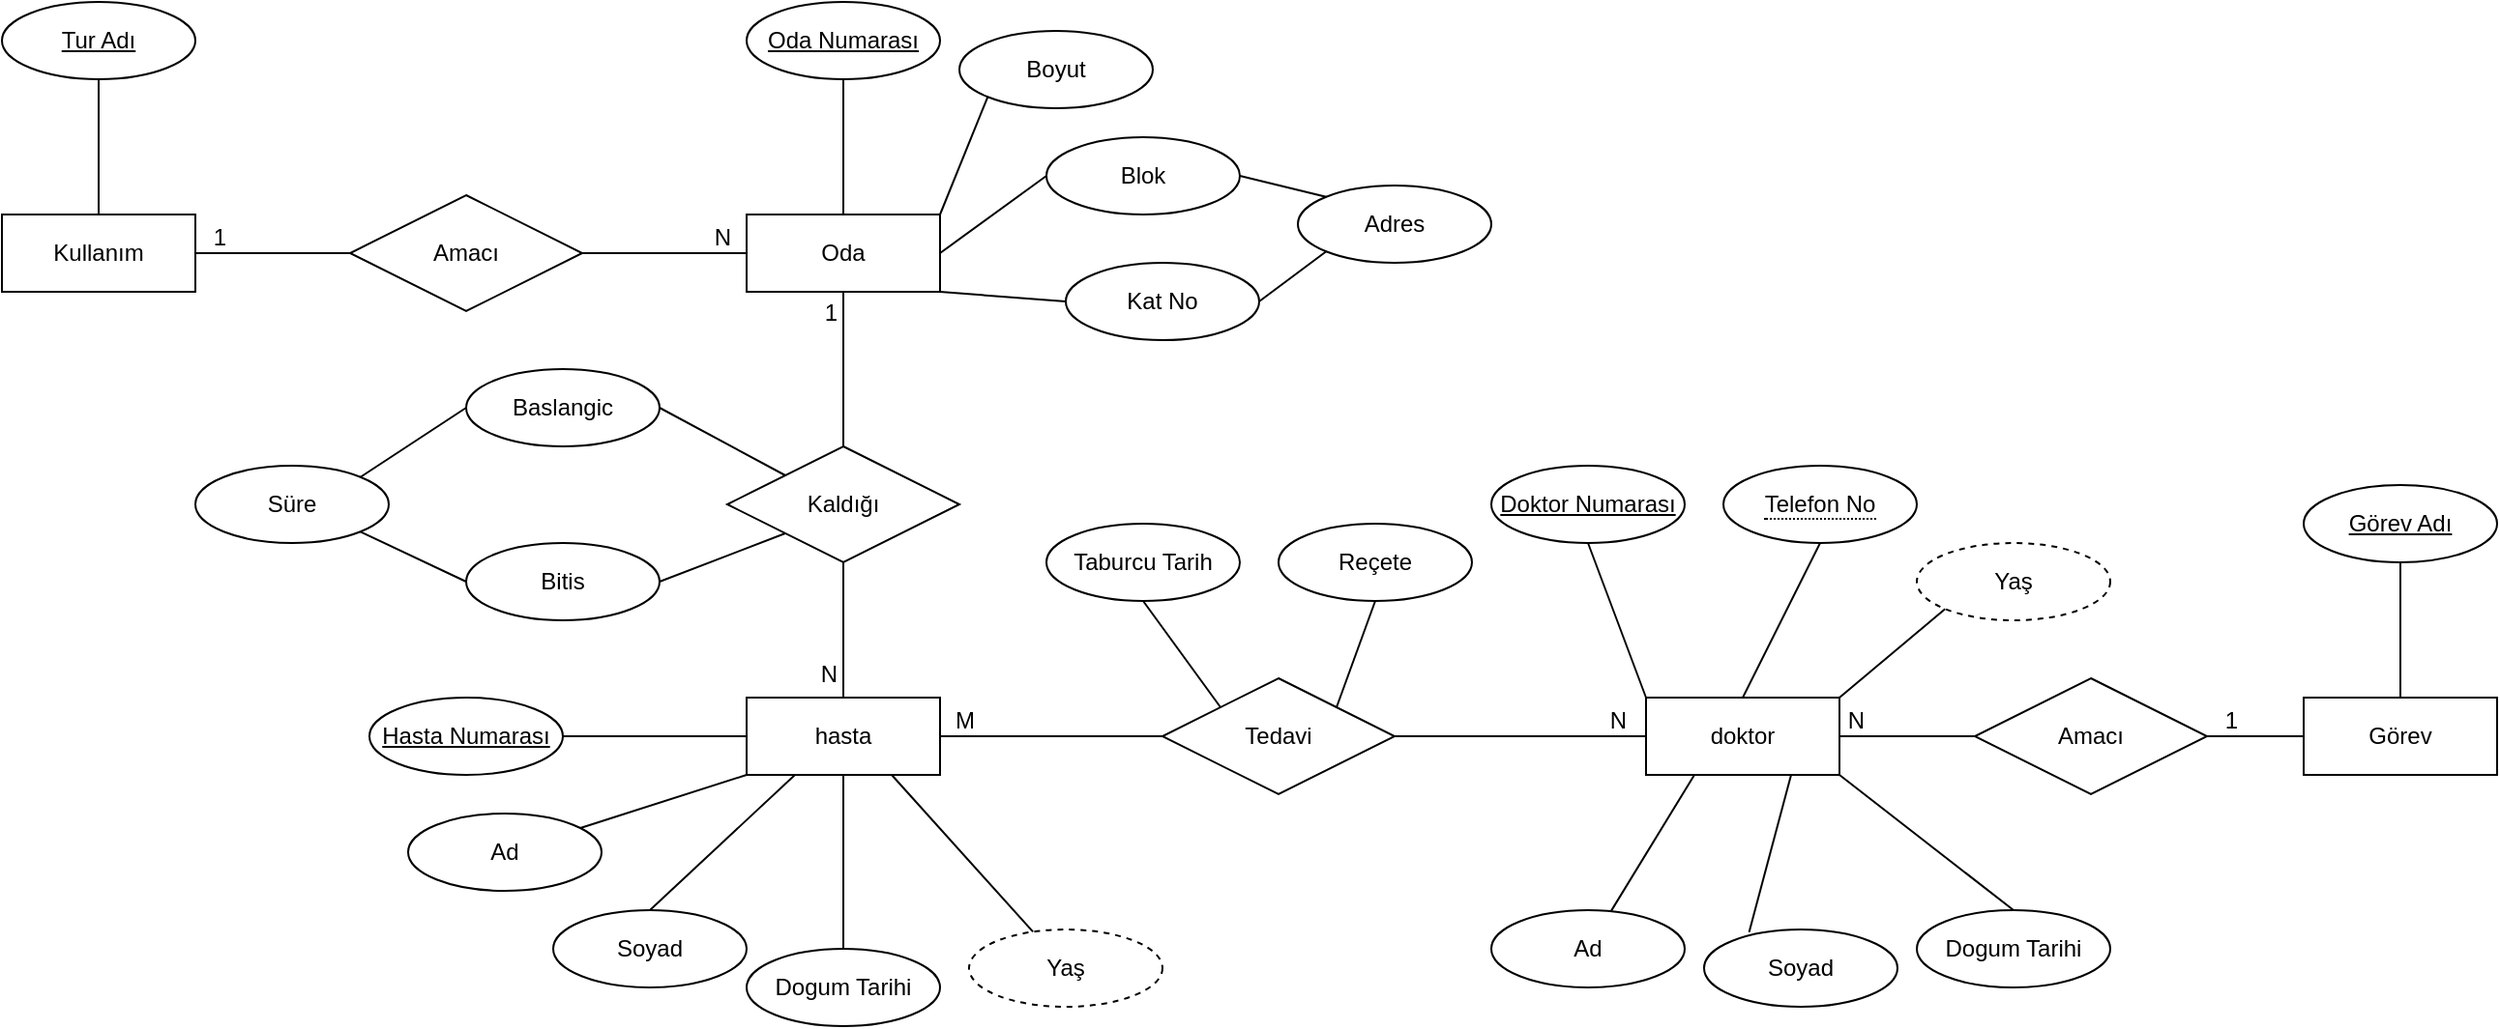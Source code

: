 <mxfile version="14.5.1" type="device"><diagram id="pQS-Xq0bsrQkHHNMc5gH" name="Page-1"><mxGraphModel dx="2310" dy="1373" grid="1" gridSize="10" guides="1" tooltips="1" connect="1" arrows="1" fold="1" page="1" pageScale="1" pageWidth="1600" pageHeight="900" math="0" shadow="0"><root><mxCell id="0"/><mxCell id="1" parent="0"/><mxCell id="WtwX19KK3lLBztfIleGK-1" value="Oda" style="whiteSpace=wrap;html=1;align=center;" vertex="1" parent="1"><mxGeometry x="540" y="295" width="100" height="40" as="geometry"/></mxCell><mxCell id="WtwX19KK3lLBztfIleGK-2" value="hasta" style="whiteSpace=wrap;html=1;align=center;" vertex="1" parent="1"><mxGeometry x="540" y="545" width="100" height="40" as="geometry"/></mxCell><mxCell id="WtwX19KK3lLBztfIleGK-5" value="doktor" style="whiteSpace=wrap;html=1;align=center;" vertex="1" parent="1"><mxGeometry x="1005" y="545" width="100" height="40" as="geometry"/></mxCell><mxCell id="WtwX19KK3lLBztfIleGK-6" value="Oda Numarası" style="ellipse;whiteSpace=wrap;html=1;align=center;fontStyle=4;" vertex="1" parent="1"><mxGeometry x="540" y="185" width="100" height="40" as="geometry"/></mxCell><mxCell id="WtwX19KK3lLBztfIleGK-7" value="" style="endArrow=none;html=1;rounded=0;exitX=0.5;exitY=1;exitDx=0;exitDy=0;entryX=0.5;entryY=0;entryDx=0;entryDy=0;" edge="1" parent="1" source="WtwX19KK3lLBztfIleGK-6" target="WtwX19KK3lLBztfIleGK-1"><mxGeometry relative="1" as="geometry"><mxPoint x="540" y="435" as="sourcePoint"/><mxPoint x="700" y="435" as="targetPoint"/></mxGeometry></mxCell><mxCell id="WtwX19KK3lLBztfIleGK-8" value="Hasta Numarası" style="ellipse;whiteSpace=wrap;html=1;align=center;fontStyle=4;" vertex="1" parent="1"><mxGeometry x="345" y="545" width="100" height="40" as="geometry"/></mxCell><mxCell id="WtwX19KK3lLBztfIleGK-9" value="" style="endArrow=none;html=1;rounded=0;exitX=1;exitY=0.5;exitDx=0;exitDy=0;entryX=0;entryY=0.5;entryDx=0;entryDy=0;" edge="1" parent="1" source="WtwX19KK3lLBztfIleGK-8" target="WtwX19KK3lLBztfIleGK-2"><mxGeometry relative="1" as="geometry"><mxPoint x="175" y="285.0" as="sourcePoint"/><mxPoint x="245" y="315.0" as="targetPoint"/></mxGeometry></mxCell><mxCell id="WtwX19KK3lLBztfIleGK-10" value="Doktor Numarası" style="ellipse;whiteSpace=wrap;html=1;align=center;fontStyle=4;" vertex="1" parent="1"><mxGeometry x="925" y="425" width="100" height="40" as="geometry"/></mxCell><mxCell id="WtwX19KK3lLBztfIleGK-11" value="" style="endArrow=none;html=1;rounded=0;exitX=0;exitY=0;exitDx=0;exitDy=0;entryX=0.5;entryY=1;entryDx=0;entryDy=0;" edge="1" parent="1" source="WtwX19KK3lLBztfIleGK-5" target="WtwX19KK3lLBztfIleGK-10"><mxGeometry relative="1" as="geometry"><mxPoint x="615" y="885" as="sourcePoint"/><mxPoint x="665" y="805" as="targetPoint"/></mxGeometry></mxCell><mxCell id="WtwX19KK3lLBztfIleGK-13" value="&lt;span style=&quot;border-bottom: 1px dotted&quot;&gt;Telefon No&lt;/span&gt;" style="ellipse;whiteSpace=wrap;html=1;align=center;" vertex="1" parent="1"><mxGeometry x="1045" y="425" width="100" height="40" as="geometry"/></mxCell><mxCell id="WtwX19KK3lLBztfIleGK-15" value="" style="endArrow=none;html=1;rounded=0;exitX=0.5;exitY=0;exitDx=0;exitDy=0;entryX=0.5;entryY=1;entryDx=0;entryDy=0;strokeColor=none;" edge="1" parent="1" source="WtwX19KK3lLBztfIleGK-5" target="WtwX19KK3lLBztfIleGK-13"><mxGeometry relative="1" as="geometry"><mxPoint x="1015" y="555.0" as="sourcePoint"/><mxPoint x="965" y="495.0" as="targetPoint"/></mxGeometry></mxCell><mxCell id="WtwX19KK3lLBztfIleGK-17" value="Ad" style="ellipse;whiteSpace=wrap;html=1;align=center;" vertex="1" parent="1"><mxGeometry x="365" y="605" width="100" height="40" as="geometry"/></mxCell><mxCell id="WtwX19KK3lLBztfIleGK-18" value="" style="endArrow=none;html=1;rounded=0;entryX=0;entryY=1;entryDx=0;entryDy=0;" edge="1" parent="1" source="WtwX19KK3lLBztfIleGK-17" target="WtwX19KK3lLBztfIleGK-2"><mxGeometry relative="1" as="geometry"><mxPoint x="475" y="645" as="sourcePoint"/><mxPoint x="555" y="595" as="targetPoint"/></mxGeometry></mxCell><mxCell id="WtwX19KK3lLBztfIleGK-19" value="Soyad" style="ellipse;whiteSpace=wrap;html=1;align=center;" vertex="1" parent="1"><mxGeometry x="440" y="655" width="100" height="40" as="geometry"/></mxCell><mxCell id="WtwX19KK3lLBztfIleGK-20" value="" style="endArrow=none;html=1;rounded=0;entryX=0.25;entryY=1;entryDx=0;entryDy=0;exitX=0.5;exitY=0;exitDx=0;exitDy=0;" edge="1" parent="1" source="WtwX19KK3lLBztfIleGK-19" target="WtwX19KK3lLBztfIleGK-2"><mxGeometry relative="1" as="geometry"><mxPoint x="575.909" y="685.003" as="sourcePoint"/><mxPoint x="595" y="595" as="targetPoint"/></mxGeometry></mxCell><mxCell id="WtwX19KK3lLBztfIleGK-21" value="Dogum Tarihi" style="ellipse;whiteSpace=wrap;html=1;align=center;" vertex="1" parent="1"><mxGeometry x="540" y="675" width="100" height="40" as="geometry"/></mxCell><mxCell id="WtwX19KK3lLBztfIleGK-22" value="" style="endArrow=none;html=1;rounded=0;entryX=0.5;entryY=1;entryDx=0;entryDy=0;exitX=0.5;exitY=0;exitDx=0;exitDy=0;" edge="1" parent="1" source="WtwX19KK3lLBztfIleGK-21" target="WtwX19KK3lLBztfIleGK-2"><mxGeometry relative="1" as="geometry"><mxPoint x="685.909" y="665.003" as="sourcePoint"/><mxPoint x="705" y="565" as="targetPoint"/></mxGeometry></mxCell><mxCell id="WtwX19KK3lLBztfIleGK-23" value="Yaş" style="ellipse;whiteSpace=wrap;html=1;align=center;dashed=1;" vertex="1" parent="1"><mxGeometry x="655" y="665" width="100" height="40" as="geometry"/></mxCell><mxCell id="WtwX19KK3lLBztfIleGK-24" value="" style="endArrow=none;html=1;rounded=0;entryX=0.75;entryY=1;entryDx=0;entryDy=0;" edge="1" parent="1" source="WtwX19KK3lLBztfIleGK-23" target="WtwX19KK3lLBztfIleGK-2"><mxGeometry relative="1" as="geometry"><mxPoint x="805" y="665" as="sourcePoint"/><mxPoint x="630" y="595" as="targetPoint"/></mxGeometry></mxCell><mxCell id="WtwX19KK3lLBztfIleGK-25" value="Ad" style="ellipse;whiteSpace=wrap;html=1;align=center;" vertex="1" parent="1"><mxGeometry x="925" y="655" width="100" height="40" as="geometry"/></mxCell><mxCell id="WtwX19KK3lLBztfIleGK-26" value="" style="endArrow=none;html=1;rounded=0;entryX=0.25;entryY=1;entryDx=0;entryDy=0;" edge="1" parent="1" source="WtwX19KK3lLBztfIleGK-25" target="WtwX19KK3lLBztfIleGK-5"><mxGeometry relative="1" as="geometry"><mxPoint x="925" y="655" as="sourcePoint"/><mxPoint x="1020" y="595" as="targetPoint"/></mxGeometry></mxCell><mxCell id="WtwX19KK3lLBztfIleGK-27" value="Soyad" style="ellipse;whiteSpace=wrap;html=1;align=center;" vertex="1" parent="1"><mxGeometry x="1035" y="665" width="100" height="40" as="geometry"/></mxCell><mxCell id="WtwX19KK3lLBztfIleGK-28" value="" style="endArrow=none;html=1;rounded=0;entryX=0.75;entryY=1;entryDx=0;entryDy=0;exitX=0.233;exitY=0.033;exitDx=0;exitDy=0;exitPerimeter=0;" edge="1" parent="1" source="WtwX19KK3lLBztfIleGK-27" target="WtwX19KK3lLBztfIleGK-5"><mxGeometry relative="1" as="geometry"><mxPoint x="1025.909" y="695.003" as="sourcePoint"/><mxPoint x="1045" y="595" as="targetPoint"/></mxGeometry></mxCell><mxCell id="WtwX19KK3lLBztfIleGK-29" value="Dogum Tarihi" style="ellipse;whiteSpace=wrap;html=1;align=center;" vertex="1" parent="1"><mxGeometry x="1145" y="655" width="100" height="40" as="geometry"/></mxCell><mxCell id="WtwX19KK3lLBztfIleGK-30" value="" style="endArrow=none;html=1;rounded=0;entryX=1;entryY=1;entryDx=0;entryDy=0;exitX=0.5;exitY=0;exitDx=0;exitDy=0;" edge="1" parent="1" source="WtwX19KK3lLBztfIleGK-29" target="WtwX19KK3lLBztfIleGK-5"><mxGeometry relative="1" as="geometry"><mxPoint x="1135.909" y="675.003" as="sourcePoint"/><mxPoint x="1070" y="595" as="targetPoint"/></mxGeometry></mxCell><mxCell id="WtwX19KK3lLBztfIleGK-31" value="Yaş" style="ellipse;whiteSpace=wrap;html=1;align=center;dashed=1;" vertex="1" parent="1"><mxGeometry x="1145" y="465" width="100" height="40" as="geometry"/></mxCell><mxCell id="WtwX19KK3lLBztfIleGK-32" value="" style="endArrow=none;html=1;rounded=0;entryX=1;entryY=0;entryDx=0;entryDy=0;exitX=0;exitY=1;exitDx=0;exitDy=0;" edge="1" parent="1" source="WtwX19KK3lLBztfIleGK-31" target="WtwX19KK3lLBztfIleGK-5"><mxGeometry relative="1" as="geometry"><mxPoint x="1255" y="675" as="sourcePoint"/><mxPoint x="1095" y="595" as="targetPoint"/></mxGeometry></mxCell><mxCell id="WtwX19KK3lLBztfIleGK-34" value="" style="endArrow=none;html=1;rounded=0;exitX=0.5;exitY=1;exitDx=0;exitDy=0;" edge="1" parent="1" source="WtwX19KK3lLBztfIleGK-13"><mxGeometry relative="1" as="geometry"><mxPoint x="1075" y="475" as="sourcePoint"/><mxPoint x="1055" y="545" as="targetPoint"/></mxGeometry></mxCell><mxCell id="WtwX19KK3lLBztfIleGK-35" value="Kullanım" style="whiteSpace=wrap;html=1;align=center;" vertex="1" parent="1"><mxGeometry x="155" y="295" width="100" height="40" as="geometry"/></mxCell><mxCell id="WtwX19KK3lLBztfIleGK-36" value="Amacı" style="shape=rhombus;perimeter=rhombusPerimeter;whiteSpace=wrap;html=1;align=center;" vertex="1" parent="1"><mxGeometry x="335" y="285" width="120" height="60" as="geometry"/></mxCell><mxCell id="WtwX19KK3lLBztfIleGK-37" value="" style="endArrow=none;html=1;rounded=0;entryX=0;entryY=0.5;entryDx=0;entryDy=0;exitX=1;exitY=0.5;exitDx=0;exitDy=0;" edge="1" parent="1" source="WtwX19KK3lLBztfIleGK-36" target="WtwX19KK3lLBztfIleGK-1"><mxGeometry relative="1" as="geometry"><mxPoint x="405" y="385" as="sourcePoint"/><mxPoint x="565" y="385" as="targetPoint"/></mxGeometry></mxCell><mxCell id="WtwX19KK3lLBztfIleGK-38" value="N" style="resizable=0;html=1;align=right;verticalAlign=bottom;" connectable="0" vertex="1" parent="WtwX19KK3lLBztfIleGK-37"><mxGeometry x="1" relative="1" as="geometry"><mxPoint x="-8" as="offset"/></mxGeometry></mxCell><mxCell id="WtwX19KK3lLBztfIleGK-39" value="" style="endArrow=none;html=1;rounded=0;exitX=0;exitY=0.5;exitDx=0;exitDy=0;entryX=1;entryY=0.5;entryDx=0;entryDy=0;" edge="1" parent="1" source="WtwX19KK3lLBztfIleGK-36" target="WtwX19KK3lLBztfIleGK-35"><mxGeometry relative="1" as="geometry"><mxPoint x="235" y="455" as="sourcePoint"/><mxPoint x="265" y="315" as="targetPoint"/></mxGeometry></mxCell><mxCell id="WtwX19KK3lLBztfIleGK-40" value="1" style="resizable=0;html=1;align=right;verticalAlign=bottom;" connectable="0" vertex="1" parent="WtwX19KK3lLBztfIleGK-39"><mxGeometry x="1" relative="1" as="geometry"><mxPoint x="16" as="offset"/></mxGeometry></mxCell><mxCell id="WtwX19KK3lLBztfIleGK-41" value="Tur Adı" style="ellipse;whiteSpace=wrap;html=1;align=center;fontStyle=4;" vertex="1" parent="1"><mxGeometry x="155" y="185" width="100" height="40" as="geometry"/></mxCell><mxCell id="WtwX19KK3lLBztfIleGK-42" value="" style="endArrow=none;html=1;rounded=0;exitX=0.5;exitY=1;exitDx=0;exitDy=0;" edge="1" parent="1" source="WtwX19KK3lLBztfIleGK-41" target="WtwX19KK3lLBztfIleGK-35"><mxGeometry relative="1" as="geometry"><mxPoint x="600" y="235.0" as="sourcePoint"/><mxPoint x="600" y="305.0" as="targetPoint"/></mxGeometry></mxCell><mxCell id="WtwX19KK3lLBztfIleGK-44" value="" style="endArrow=none;html=1;rounded=0;" edge="1" parent="1" source="WtwX19KK3lLBztfIleGK-43"><mxGeometry relative="1" as="geometry"><mxPoint x="935" y="565" as="sourcePoint"/><mxPoint x="1005" y="565" as="targetPoint"/></mxGeometry></mxCell><mxCell id="WtwX19KK3lLBztfIleGK-45" value="N" style="resizable=0;html=1;align=right;verticalAlign=bottom;" connectable="0" vertex="1" parent="WtwX19KK3lLBztfIleGK-44"><mxGeometry x="1" relative="1" as="geometry"><mxPoint x="-10" as="offset"/></mxGeometry></mxCell><mxCell id="WtwX19KK3lLBztfIleGK-46" value="" style="endArrow=none;html=1;rounded=0;exitX=1;exitY=0.5;exitDx=0;exitDy=0;" edge="1" parent="1" source="WtwX19KK3lLBztfIleGK-43"><mxGeometry relative="1" as="geometry"><mxPoint x="655" y="565" as="sourcePoint"/><mxPoint x="815" y="565" as="targetPoint"/></mxGeometry></mxCell><mxCell id="WtwX19KK3lLBztfIleGK-43" value="Tedavi" style="shape=rhombus;perimeter=rhombusPerimeter;whiteSpace=wrap;html=1;align=center;" vertex="1" parent="1"><mxGeometry x="755" y="535" width="120" height="60" as="geometry"/></mxCell><mxCell id="WtwX19KK3lLBztfIleGK-49" value="" style="endArrow=none;html=1;rounded=0;exitX=1;exitY=0.5;exitDx=0;exitDy=0;" edge="1" parent="1" source="WtwX19KK3lLBztfIleGK-2" target="WtwX19KK3lLBztfIleGK-43"><mxGeometry relative="1" as="geometry"><mxPoint x="640" y="565" as="sourcePoint"/><mxPoint x="815" y="565" as="targetPoint"/></mxGeometry></mxCell><mxCell id="WtwX19KK3lLBztfIleGK-50" value="M" style="resizable=0;html=1;align=left;verticalAlign=bottom;" connectable="0" vertex="1" parent="WtwX19KK3lLBztfIleGK-49"><mxGeometry x="-1" relative="1" as="geometry"><mxPoint x="6" as="offset"/></mxGeometry></mxCell><mxCell id="WtwX19KK3lLBztfIleGK-51" value="Kaldığı" style="shape=rhombus;perimeter=rhombusPerimeter;whiteSpace=wrap;html=1;align=center;" vertex="1" parent="1"><mxGeometry x="530" y="415" width="120" height="60" as="geometry"/></mxCell><mxCell id="WtwX19KK3lLBztfIleGK-52" value="" style="endArrow=none;html=1;rounded=0;exitX=0.5;exitY=1;exitDx=0;exitDy=0;entryX=0.5;entryY=0;entryDx=0;entryDy=0;" edge="1" parent="1" source="WtwX19KK3lLBztfIleGK-51" target="WtwX19KK3lLBztfIleGK-2"><mxGeometry relative="1" as="geometry"><mxPoint x="575" y="495" as="sourcePoint"/><mxPoint x="735" y="495" as="targetPoint"/></mxGeometry></mxCell><mxCell id="WtwX19KK3lLBztfIleGK-53" value="N" style="resizable=0;html=1;align=right;verticalAlign=bottom;" connectable="0" vertex="1" parent="WtwX19KK3lLBztfIleGK-52"><mxGeometry x="1" relative="1" as="geometry"><mxPoint x="-3" y="-4" as="offset"/></mxGeometry></mxCell><mxCell id="WtwX19KK3lLBztfIleGK-54" value="" style="endArrow=none;html=1;rounded=0;entryX=0.5;entryY=1;entryDx=0;entryDy=0;exitX=0.5;exitY=0;exitDx=0;exitDy=0;" edge="1" parent="1" source="WtwX19KK3lLBztfIleGK-51" target="WtwX19KK3lLBztfIleGK-1"><mxGeometry relative="1" as="geometry"><mxPoint x="585" y="375" as="sourcePoint"/><mxPoint x="745" y="375" as="targetPoint"/></mxGeometry></mxCell><mxCell id="WtwX19KK3lLBztfIleGK-55" value="1" style="resizable=0;html=1;align=right;verticalAlign=bottom;" connectable="0" vertex="1" parent="WtwX19KK3lLBztfIleGK-54"><mxGeometry x="1" relative="1" as="geometry"><mxPoint x="-3" y="19" as="offset"/></mxGeometry></mxCell><mxCell id="WtwX19KK3lLBztfIleGK-56" value="Taburcu Tarih" style="ellipse;whiteSpace=wrap;html=1;align=center;" vertex="1" parent="1"><mxGeometry x="695" y="455" width="100" height="40" as="geometry"/></mxCell><mxCell id="WtwX19KK3lLBztfIleGK-59" value="" style="endArrow=none;html=1;rounded=0;exitX=0;exitY=0;exitDx=0;exitDy=0;entryX=0.5;entryY=1;entryDx=0;entryDy=0;" edge="1" parent="1" source="WtwX19KK3lLBztfIleGK-43" target="WtwX19KK3lLBztfIleGK-56"><mxGeometry relative="1" as="geometry"><mxPoint x="715" y="455" as="sourcePoint"/><mxPoint x="875" y="455" as="targetPoint"/></mxGeometry></mxCell><mxCell id="WtwX19KK3lLBztfIleGK-60" value="Reçete" style="ellipse;whiteSpace=wrap;html=1;align=center;" vertex="1" parent="1"><mxGeometry x="815" y="455" width="100" height="40" as="geometry"/></mxCell><mxCell id="WtwX19KK3lLBztfIleGK-61" value="" style="endArrow=none;html=1;rounded=0;exitX=1;exitY=0;exitDx=0;exitDy=0;entryX=0.5;entryY=1;entryDx=0;entryDy=0;" edge="1" parent="1" source="WtwX19KK3lLBztfIleGK-43" target="WtwX19KK3lLBztfIleGK-60"><mxGeometry relative="1" as="geometry"><mxPoint x="795" y="560" as="sourcePoint"/><mxPoint x="725" y="515" as="targetPoint"/></mxGeometry></mxCell><mxCell id="WtwX19KK3lLBztfIleGK-62" value="Baslangic" style="ellipse;whiteSpace=wrap;html=1;align=center;" vertex="1" parent="1"><mxGeometry x="395" y="375" width="100" height="40" as="geometry"/></mxCell><mxCell id="WtwX19KK3lLBztfIleGK-64" value="" style="endArrow=none;html=1;rounded=0;exitX=0;exitY=0;exitDx=0;exitDy=0;entryX=1;entryY=0.5;entryDx=0;entryDy=0;" edge="1" parent="1" source="WtwX19KK3lLBztfIleGK-51" target="WtwX19KK3lLBztfIleGK-62"><mxGeometry relative="1" as="geometry"><mxPoint x="795" y="560" as="sourcePoint"/><mxPoint x="725" y="515" as="targetPoint"/></mxGeometry></mxCell><mxCell id="WtwX19KK3lLBztfIleGK-65" value="Bitis" style="ellipse;whiteSpace=wrap;html=1;align=center;" vertex="1" parent="1"><mxGeometry x="395" y="465" width="100" height="40" as="geometry"/></mxCell><mxCell id="WtwX19KK3lLBztfIleGK-66" value="" style="endArrow=none;html=1;rounded=0;exitX=0;exitY=1;exitDx=0;exitDy=0;entryX=1;entryY=0.5;entryDx=0;entryDy=0;" edge="1" parent="1" target="WtwX19KK3lLBztfIleGK-65" source="WtwX19KK3lLBztfIleGK-51"><mxGeometry relative="1" as="geometry"><mxPoint x="530" y="510" as="sourcePoint"/><mxPoint x="725" y="580" as="targetPoint"/></mxGeometry></mxCell><mxCell id="WtwX19KK3lLBztfIleGK-68" value="Boyut" style="ellipse;whiteSpace=wrap;html=1;align=center;" vertex="1" parent="1"><mxGeometry x="650" y="200" width="100" height="40" as="geometry"/></mxCell><mxCell id="WtwX19KK3lLBztfIleGK-69" value="" style="endArrow=none;html=1;rounded=0;exitX=1;exitY=0;exitDx=0;exitDy=0;entryX=0;entryY=1;entryDx=0;entryDy=0;" edge="1" parent="1" target="WtwX19KK3lLBztfIleGK-68" source="WtwX19KK3lLBztfIleGK-1"><mxGeometry relative="1" as="geometry"><mxPoint x="625" y="255.0" as="sourcePoint"/><mxPoint x="1040" y="340" as="targetPoint"/></mxGeometry></mxCell><mxCell id="WtwX19KK3lLBztfIleGK-70" value="Blok" style="ellipse;whiteSpace=wrap;html=1;align=center;" vertex="1" parent="1"><mxGeometry x="695" y="255" width="100" height="40" as="geometry"/></mxCell><mxCell id="WtwX19KK3lLBztfIleGK-71" value="" style="endArrow=none;html=1;rounded=0;exitX=1;exitY=0.5;exitDx=0;exitDy=0;entryX=0;entryY=0.5;entryDx=0;entryDy=0;" edge="1" parent="1" target="WtwX19KK3lLBztfIleGK-70" source="WtwX19KK3lLBztfIleGK-1"><mxGeometry relative="1" as="geometry"><mxPoint x="680" y="370.0" as="sourcePoint"/><mxPoint x="1080" y="415" as="targetPoint"/></mxGeometry></mxCell><mxCell id="WtwX19KK3lLBztfIleGK-75" value="Kat No" style="ellipse;whiteSpace=wrap;html=1;align=center;" vertex="1" parent="1"><mxGeometry x="705" y="320" width="100" height="40" as="geometry"/></mxCell><mxCell id="WtwX19KK3lLBztfIleGK-76" value="" style="endArrow=none;html=1;rounded=0;exitX=1;exitY=1;exitDx=0;exitDy=0;entryX=0;entryY=0.5;entryDx=0;entryDy=0;" edge="1" parent="1" target="WtwX19KK3lLBztfIleGK-75" source="WtwX19KK3lLBztfIleGK-1"><mxGeometry relative="1" as="geometry"><mxPoint x="650" y="365.0" as="sourcePoint"/><mxPoint x="1090" y="465" as="targetPoint"/></mxGeometry></mxCell><mxCell id="WtwX19KK3lLBztfIleGK-78" value="Adres" style="ellipse;whiteSpace=wrap;html=1;align=center;" vertex="1" parent="1"><mxGeometry x="825" y="280" width="100" height="40" as="geometry"/></mxCell><mxCell id="WtwX19KK3lLBztfIleGK-79" value="" style="endArrow=none;html=1;rounded=0;exitX=1;exitY=0.5;exitDx=0;exitDy=0;entryX=0;entryY=0;entryDx=0;entryDy=0;" edge="1" parent="1" source="WtwX19KK3lLBztfIleGK-70" target="WtwX19KK3lLBztfIleGK-78"><mxGeometry relative="1" as="geometry"><mxPoint x="650" y="325.0" as="sourcePoint"/><mxPoint x="705.0" y="285.0" as="targetPoint"/></mxGeometry></mxCell><mxCell id="WtwX19KK3lLBztfIleGK-80" value="" style="endArrow=none;html=1;rounded=0;exitX=1;exitY=0.5;exitDx=0;exitDy=0;entryX=0;entryY=1;entryDx=0;entryDy=0;" edge="1" parent="1" source="WtwX19KK3lLBztfIleGK-75" target="WtwX19KK3lLBztfIleGK-78"><mxGeometry relative="1" as="geometry"><mxPoint x="805.0" y="285.0" as="sourcePoint"/><mxPoint x="879.854" y="295.774" as="targetPoint"/></mxGeometry></mxCell><mxCell id="WtwX19KK3lLBztfIleGK-81" value="Süre" style="ellipse;whiteSpace=wrap;html=1;align=center;" vertex="1" parent="1"><mxGeometry x="255" y="425" width="100" height="40" as="geometry"/></mxCell><mxCell id="WtwX19KK3lLBztfIleGK-82" value="" style="endArrow=none;html=1;rounded=0;exitX=0;exitY=0.5;exitDx=0;exitDy=0;entryX=1;entryY=0;entryDx=0;entryDy=0;" edge="1" parent="1" source="WtwX19KK3lLBztfIleGK-62" target="WtwX19KK3lLBztfIleGK-81"><mxGeometry relative="1" as="geometry"><mxPoint x="815" y="350.0" as="sourcePoint"/><mxPoint x="849.854" y="324.226" as="targetPoint"/></mxGeometry></mxCell><mxCell id="WtwX19KK3lLBztfIleGK-83" value="" style="endArrow=none;html=1;rounded=0;exitX=0;exitY=0.5;exitDx=0;exitDy=0;entryX=1;entryY=1;entryDx=0;entryDy=0;" edge="1" parent="1" source="WtwX19KK3lLBztfIleGK-65" target="WtwX19KK3lLBztfIleGK-81"><mxGeometry relative="1" as="geometry"><mxPoint x="405" y="405.0" as="sourcePoint"/><mxPoint x="340.146" y="435.774" as="targetPoint"/></mxGeometry></mxCell><mxCell id="WtwX19KK3lLBztfIleGK-84" value="Görev" style="whiteSpace=wrap;html=1;align=center;" vertex="1" parent="1"><mxGeometry x="1345" y="545" width="100" height="40" as="geometry"/></mxCell><mxCell id="WtwX19KK3lLBztfIleGK-87" value="Amacı" style="shape=rhombus;perimeter=rhombusPerimeter;whiteSpace=wrap;html=1;align=center;" vertex="1" parent="1"><mxGeometry x="1175" y="535" width="120" height="60" as="geometry"/></mxCell><mxCell id="WtwX19KK3lLBztfIleGK-88" value="" style="endArrow=none;html=1;rounded=0;entryX=1;entryY=0.5;entryDx=0;entryDy=0;exitX=0;exitY=0.5;exitDx=0;exitDy=0;" edge="1" parent="1" source="WtwX19KK3lLBztfIleGK-87" target="WtwX19KK3lLBztfIleGK-5"><mxGeometry relative="1" as="geometry"><mxPoint x="1202.5" y="890" as="sourcePoint"/><mxPoint x="1337.5" y="820.0" as="targetPoint"/></mxGeometry></mxCell><mxCell id="WtwX19KK3lLBztfIleGK-89" value="N" style="resizable=0;html=1;align=right;verticalAlign=bottom;" connectable="0" vertex="1" parent="WtwX19KK3lLBztfIleGK-88"><mxGeometry x="1" relative="1" as="geometry"><mxPoint x="13" as="offset"/></mxGeometry></mxCell><mxCell id="WtwX19KK3lLBztfIleGK-90" value="" style="endArrow=none;html=1;rounded=0;exitX=0;exitY=0.5;exitDx=0;exitDy=0;entryX=1;entryY=0.5;entryDx=0;entryDy=0;" edge="1" parent="1" source="WtwX19KK3lLBztfIleGK-84" target="WtwX19KK3lLBztfIleGK-87"><mxGeometry relative="1" as="geometry"><mxPoint x="1032.5" y="960" as="sourcePoint"/><mxPoint x="1275" y="560" as="targetPoint"/></mxGeometry></mxCell><mxCell id="WtwX19KK3lLBztfIleGK-91" value="1" style="resizable=0;html=1;align=right;verticalAlign=bottom;" connectable="0" vertex="1" parent="WtwX19KK3lLBztfIleGK-90"><mxGeometry x="1" relative="1" as="geometry"><mxPoint x="16" as="offset"/></mxGeometry></mxCell><mxCell id="WtwX19KK3lLBztfIleGK-93" value="Görev Adı" style="ellipse;whiteSpace=wrap;html=1;align=center;fontStyle=4;" vertex="1" parent="1"><mxGeometry x="1345" y="435" width="100" height="40" as="geometry"/></mxCell><mxCell id="WtwX19KK3lLBztfIleGK-94" value="" style="endArrow=none;html=1;rounded=0;entryX=0.5;entryY=1;entryDx=0;entryDy=0;exitX=0.5;exitY=0;exitDx=0;exitDy=0;" edge="1" parent="1" source="WtwX19KK3lLBztfIleGK-84" target="WtwX19KK3lLBztfIleGK-93"><mxGeometry relative="1" as="geometry"><mxPoint x="1205" y="665.0" as="sourcePoint"/><mxPoint x="1115" y="595.0" as="targetPoint"/></mxGeometry></mxCell></root></mxGraphModel></diagram></mxfile>